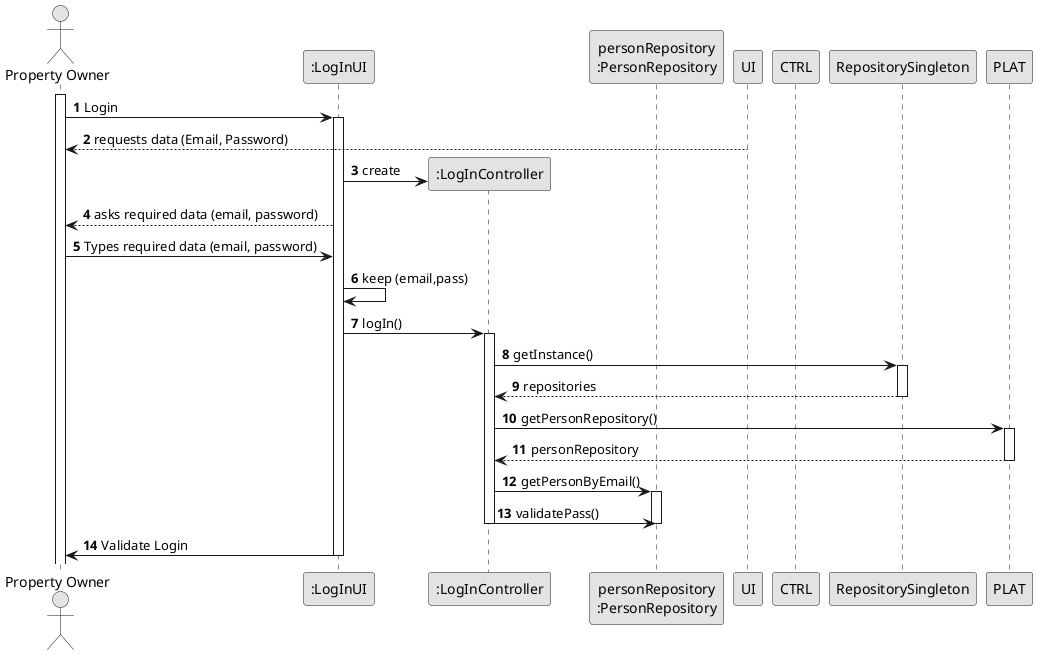 @startuml
skinparam monochrome true
skinparam packageStyle rectangle
skinparam shadowing false

actor "Property Owner" as User
participant ":LogInUI" as UI_LI
participant ":LogInController" as CTRL_LI
participant "personRepository\n:PersonRepository" as personRepository

autonumber 1
activate User

    User -> UI_LI: Login
    activate UI_LI

        UI --> User : requests data (Email, Password)
            create CTRL

        UI_LI -> CTRL_LI** : create

            UI_LI --> User : asks required data (email, password)

    User -> UI_LI : Types required data (email, password)

        UI_LI ->  UI_LI: keep (email,pass)

        UI_LI -> CTRL_LI: logIn()
            activate CTRL_LI


            CTRL_LI -> RepositorySingleton : getInstance()
                activate RepositorySingleton

                RepositorySingleton --> CTRL_LI: repositories
                deactivate RepositorySingleton

            CTRL_LI -> PLAT : getPersonRepository()
                activate PLAT

                PLAT --> CTRL_LI: personRepository
                deactivate PLAT

            CTRL_LI -> personRepository : getPersonByEmail()
                activate personRepository

            CTRL_LI -> personRepository : validatePass()
               deactivate personRepository
            deactivate CTRL_LI

        UI_LI -> User: Validate Login
        deactivate UI_LI

@enduml